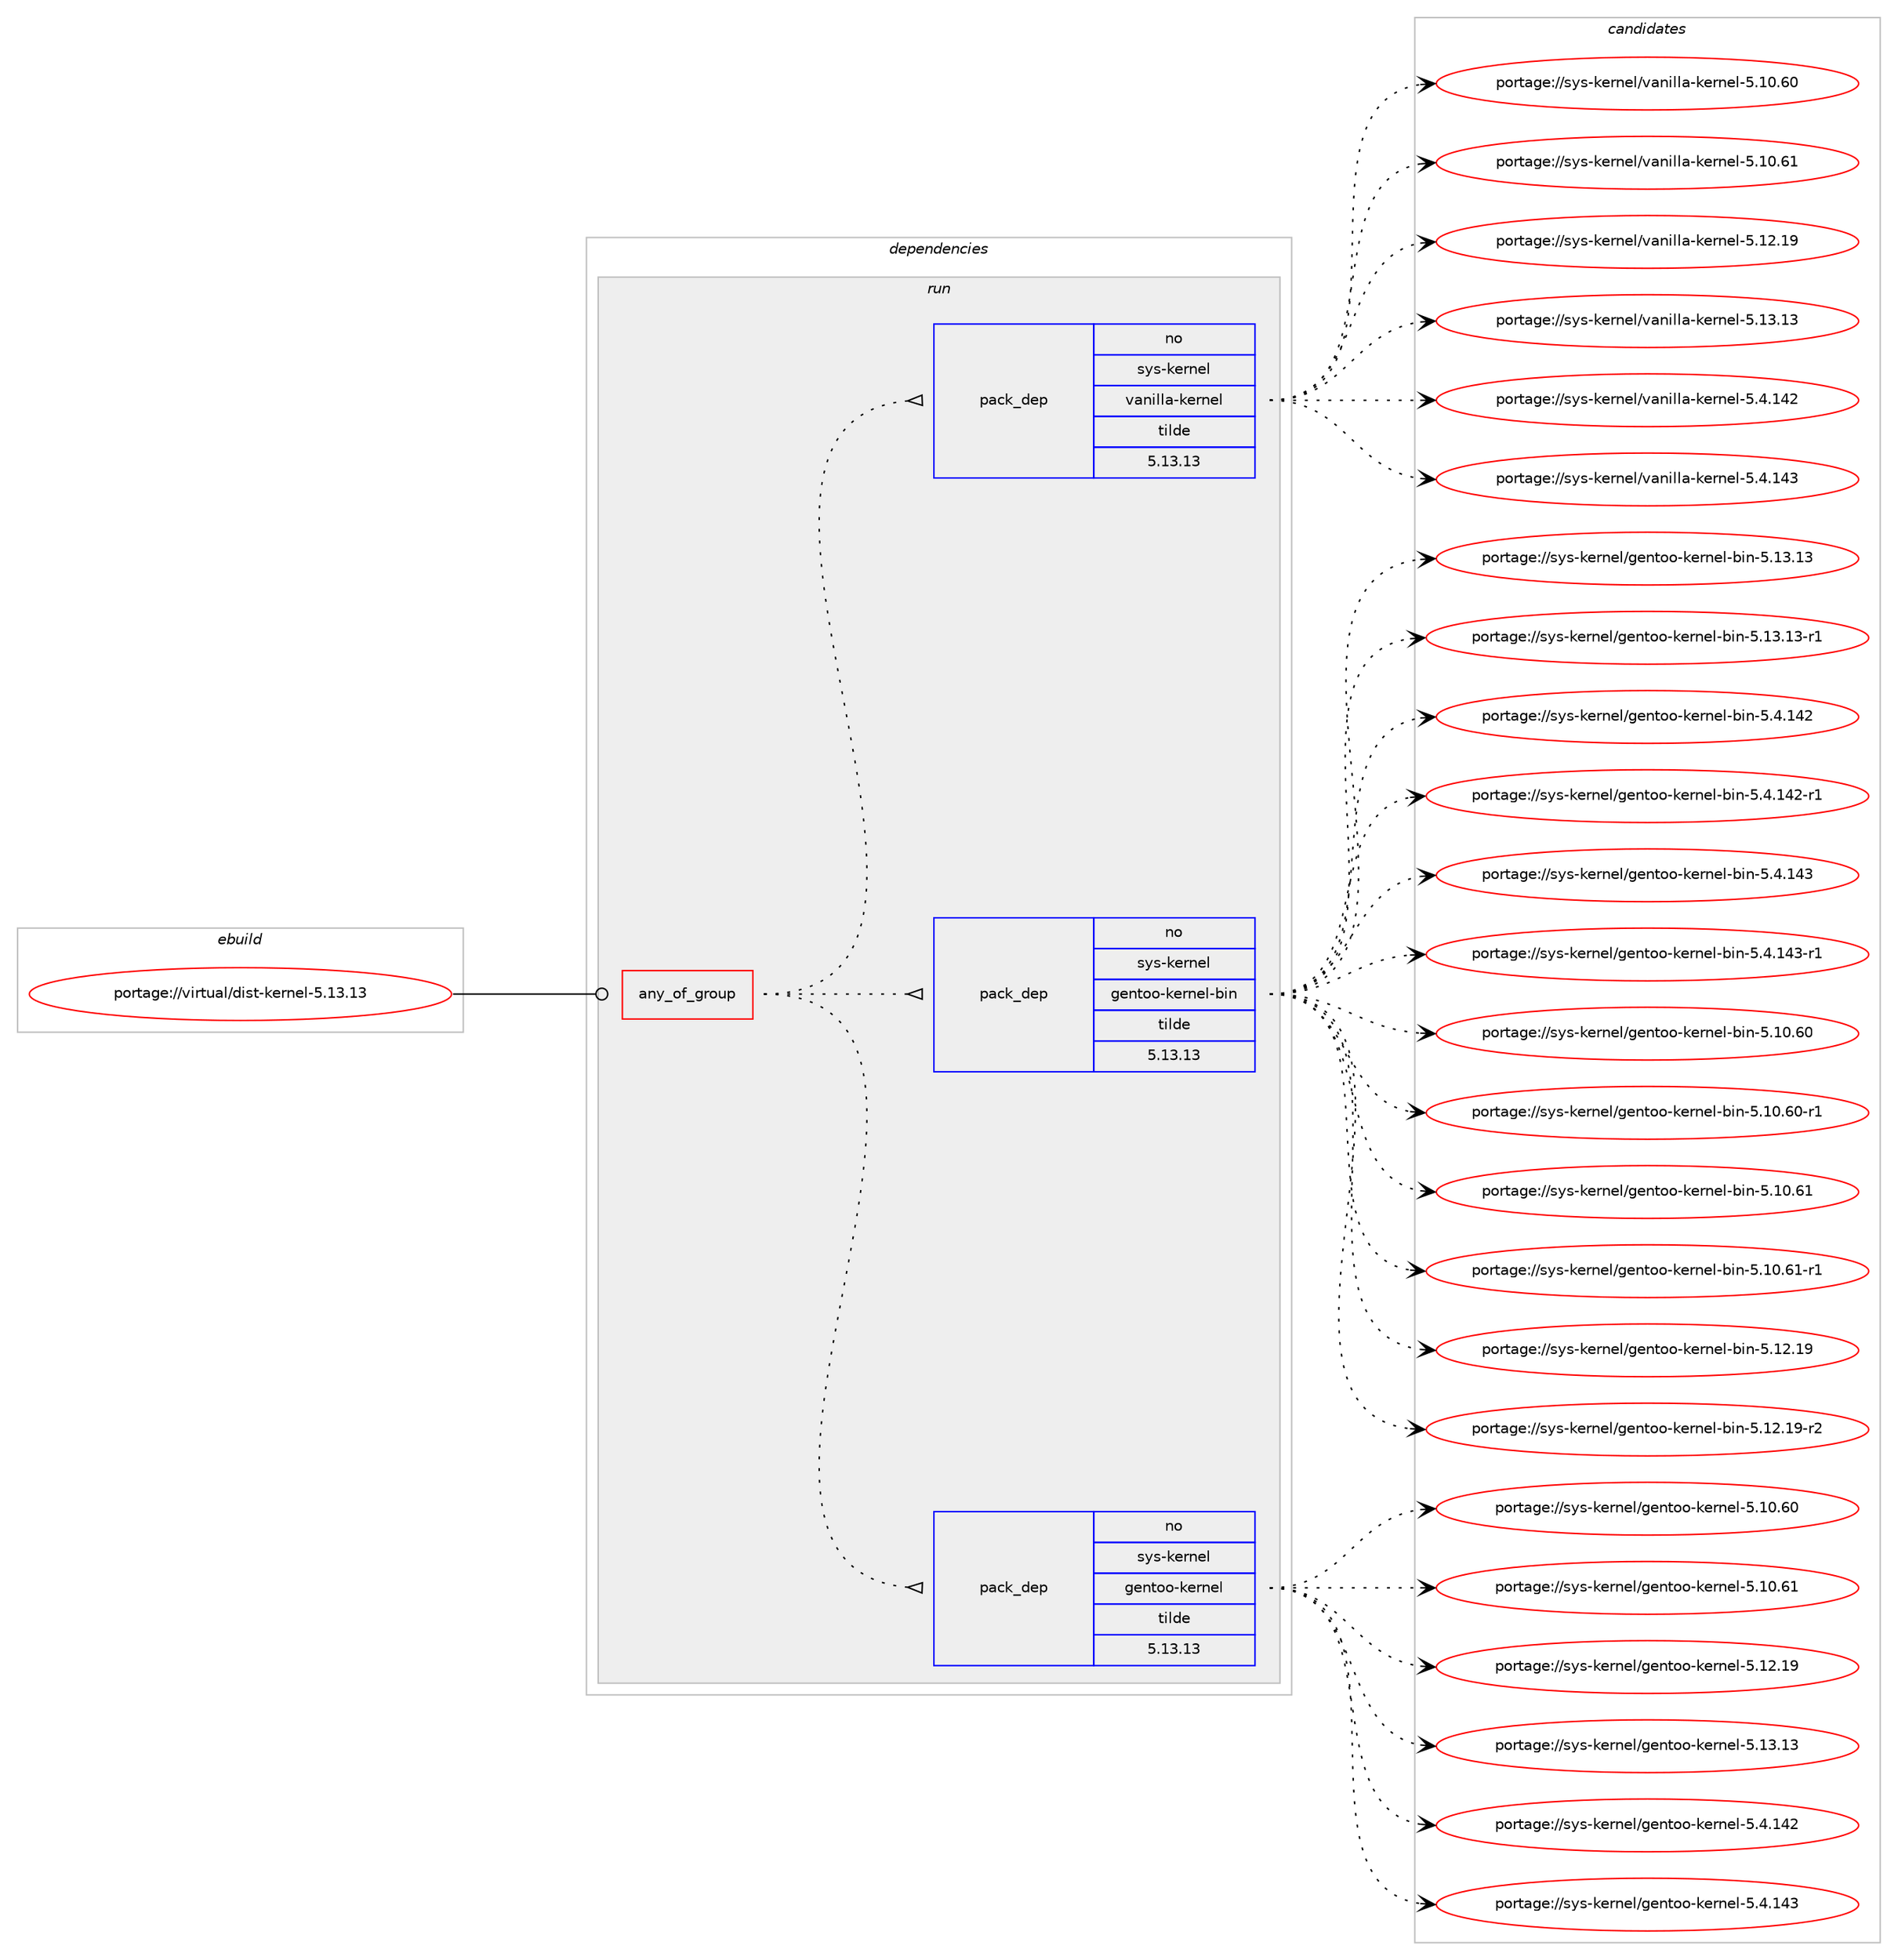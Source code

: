 digraph prolog {

# *************
# Graph options
# *************

newrank=true;
concentrate=true;
compound=true;
graph [rankdir=LR,fontname=Helvetica,fontsize=10,ranksep=1.5];#, ranksep=2.5, nodesep=0.2];
edge  [arrowhead=vee];
node  [fontname=Helvetica,fontsize=10];

# **********
# The ebuild
# **********

subgraph cluster_leftcol {
color=gray;
rank=same;
label=<<i>ebuild</i>>;
id [label="portage://virtual/dist-kernel-5.13.13", color=red, width=4, href="../virtual/dist-kernel-5.13.13.svg"];
}

# ****************
# The dependencies
# ****************

subgraph cluster_midcol {
color=gray;
label=<<i>dependencies</i>>;
subgraph cluster_compile {
fillcolor="#eeeeee";
style=filled;
label=<<i>compile</i>>;
}
subgraph cluster_compileandrun {
fillcolor="#eeeeee";
style=filled;
label=<<i>compile and run</i>>;
}
subgraph cluster_run {
fillcolor="#eeeeee";
style=filled;
label=<<i>run</i>>;
subgraph any19 {
dependency721 [label=<<TABLE BORDER="0" CELLBORDER="1" CELLSPACING="0" CELLPADDING="4"><TR><TD CELLPADDING="10">any_of_group</TD></TR></TABLE>>, shape=none, color=red];subgraph pack313 {
dependency722 [label=<<TABLE BORDER="0" CELLBORDER="1" CELLSPACING="0" CELLPADDING="4" WIDTH="220"><TR><TD ROWSPAN="6" CELLPADDING="30">pack_dep</TD></TR><TR><TD WIDTH="110">no</TD></TR><TR><TD>sys-kernel</TD></TR><TR><TD>gentoo-kernel</TD></TR><TR><TD>tilde</TD></TR><TR><TD>5.13.13</TD></TR></TABLE>>, shape=none, color=blue];
}
dependency721:e -> dependency722:w [weight=20,style="dotted",arrowhead="oinv"];
subgraph pack314 {
dependency723 [label=<<TABLE BORDER="0" CELLBORDER="1" CELLSPACING="0" CELLPADDING="4" WIDTH="220"><TR><TD ROWSPAN="6" CELLPADDING="30">pack_dep</TD></TR><TR><TD WIDTH="110">no</TD></TR><TR><TD>sys-kernel</TD></TR><TR><TD>gentoo-kernel-bin</TD></TR><TR><TD>tilde</TD></TR><TR><TD>5.13.13</TD></TR></TABLE>>, shape=none, color=blue];
}
dependency721:e -> dependency723:w [weight=20,style="dotted",arrowhead="oinv"];
subgraph pack315 {
dependency724 [label=<<TABLE BORDER="0" CELLBORDER="1" CELLSPACING="0" CELLPADDING="4" WIDTH="220"><TR><TD ROWSPAN="6" CELLPADDING="30">pack_dep</TD></TR><TR><TD WIDTH="110">no</TD></TR><TR><TD>sys-kernel</TD></TR><TR><TD>vanilla-kernel</TD></TR><TR><TD>tilde</TD></TR><TR><TD>5.13.13</TD></TR></TABLE>>, shape=none, color=blue];
}
dependency721:e -> dependency724:w [weight=20,style="dotted",arrowhead="oinv"];
}
id:e -> dependency721:w [weight=20,style="solid",arrowhead="odot"];
}
}

# **************
# The candidates
# **************

subgraph cluster_choices {
rank=same;
color=gray;
label=<<i>candidates</i>>;

subgraph choice313 {
color=black;
nodesep=1;
choice1151211154510710111411010110847103101110116111111451071011141101011084553464948465448 [label="portage://sys-kernel/gentoo-kernel-5.10.60", color=red, width=4,href="../sys-kernel/gentoo-kernel-5.10.60.svg"];
choice1151211154510710111411010110847103101110116111111451071011141101011084553464948465449 [label="portage://sys-kernel/gentoo-kernel-5.10.61", color=red, width=4,href="../sys-kernel/gentoo-kernel-5.10.61.svg"];
choice1151211154510710111411010110847103101110116111111451071011141101011084553464950464957 [label="portage://sys-kernel/gentoo-kernel-5.12.19", color=red, width=4,href="../sys-kernel/gentoo-kernel-5.12.19.svg"];
choice1151211154510710111411010110847103101110116111111451071011141101011084553464951464951 [label="portage://sys-kernel/gentoo-kernel-5.13.13", color=red, width=4,href="../sys-kernel/gentoo-kernel-5.13.13.svg"];
choice1151211154510710111411010110847103101110116111111451071011141101011084553465246495250 [label="portage://sys-kernel/gentoo-kernel-5.4.142", color=red, width=4,href="../sys-kernel/gentoo-kernel-5.4.142.svg"];
choice1151211154510710111411010110847103101110116111111451071011141101011084553465246495251 [label="portage://sys-kernel/gentoo-kernel-5.4.143", color=red, width=4,href="../sys-kernel/gentoo-kernel-5.4.143.svg"];
dependency722:e -> choice1151211154510710111411010110847103101110116111111451071011141101011084553464948465448:w [style=dotted,weight="100"];
dependency722:e -> choice1151211154510710111411010110847103101110116111111451071011141101011084553464948465449:w [style=dotted,weight="100"];
dependency722:e -> choice1151211154510710111411010110847103101110116111111451071011141101011084553464950464957:w [style=dotted,weight="100"];
dependency722:e -> choice1151211154510710111411010110847103101110116111111451071011141101011084553464951464951:w [style=dotted,weight="100"];
dependency722:e -> choice1151211154510710111411010110847103101110116111111451071011141101011084553465246495250:w [style=dotted,weight="100"];
dependency722:e -> choice1151211154510710111411010110847103101110116111111451071011141101011084553465246495251:w [style=dotted,weight="100"];
}
subgraph choice314 {
color=black;
nodesep=1;
choice11512111545107101114110101108471031011101161111114510710111411010110845981051104553464948465448 [label="portage://sys-kernel/gentoo-kernel-bin-5.10.60", color=red, width=4,href="../sys-kernel/gentoo-kernel-bin-5.10.60.svg"];
choice115121115451071011141101011084710310111011611111145107101114110101108459810511045534649484654484511449 [label="portage://sys-kernel/gentoo-kernel-bin-5.10.60-r1", color=red, width=4,href="../sys-kernel/gentoo-kernel-bin-5.10.60-r1.svg"];
choice11512111545107101114110101108471031011101161111114510710111411010110845981051104553464948465449 [label="portage://sys-kernel/gentoo-kernel-bin-5.10.61", color=red, width=4,href="../sys-kernel/gentoo-kernel-bin-5.10.61.svg"];
choice115121115451071011141101011084710310111011611111145107101114110101108459810511045534649484654494511449 [label="portage://sys-kernel/gentoo-kernel-bin-5.10.61-r1", color=red, width=4,href="../sys-kernel/gentoo-kernel-bin-5.10.61-r1.svg"];
choice11512111545107101114110101108471031011101161111114510710111411010110845981051104553464950464957 [label="portage://sys-kernel/gentoo-kernel-bin-5.12.19", color=red, width=4,href="../sys-kernel/gentoo-kernel-bin-5.12.19.svg"];
choice115121115451071011141101011084710310111011611111145107101114110101108459810511045534649504649574511450 [label="portage://sys-kernel/gentoo-kernel-bin-5.12.19-r2", color=red, width=4,href="../sys-kernel/gentoo-kernel-bin-5.12.19-r2.svg"];
choice11512111545107101114110101108471031011101161111114510710111411010110845981051104553464951464951 [label="portage://sys-kernel/gentoo-kernel-bin-5.13.13", color=red, width=4,href="../sys-kernel/gentoo-kernel-bin-5.13.13.svg"];
choice115121115451071011141101011084710310111011611111145107101114110101108459810511045534649514649514511449 [label="portage://sys-kernel/gentoo-kernel-bin-5.13.13-r1", color=red, width=4,href="../sys-kernel/gentoo-kernel-bin-5.13.13-r1.svg"];
choice11512111545107101114110101108471031011101161111114510710111411010110845981051104553465246495250 [label="portage://sys-kernel/gentoo-kernel-bin-5.4.142", color=red, width=4,href="../sys-kernel/gentoo-kernel-bin-5.4.142.svg"];
choice115121115451071011141101011084710310111011611111145107101114110101108459810511045534652464952504511449 [label="portage://sys-kernel/gentoo-kernel-bin-5.4.142-r1", color=red, width=4,href="../sys-kernel/gentoo-kernel-bin-5.4.142-r1.svg"];
choice11512111545107101114110101108471031011101161111114510710111411010110845981051104553465246495251 [label="portage://sys-kernel/gentoo-kernel-bin-5.4.143", color=red, width=4,href="../sys-kernel/gentoo-kernel-bin-5.4.143.svg"];
choice115121115451071011141101011084710310111011611111145107101114110101108459810511045534652464952514511449 [label="portage://sys-kernel/gentoo-kernel-bin-5.4.143-r1", color=red, width=4,href="../sys-kernel/gentoo-kernel-bin-5.4.143-r1.svg"];
dependency723:e -> choice11512111545107101114110101108471031011101161111114510710111411010110845981051104553464948465448:w [style=dotted,weight="100"];
dependency723:e -> choice115121115451071011141101011084710310111011611111145107101114110101108459810511045534649484654484511449:w [style=dotted,weight="100"];
dependency723:e -> choice11512111545107101114110101108471031011101161111114510710111411010110845981051104553464948465449:w [style=dotted,weight="100"];
dependency723:e -> choice115121115451071011141101011084710310111011611111145107101114110101108459810511045534649484654494511449:w [style=dotted,weight="100"];
dependency723:e -> choice11512111545107101114110101108471031011101161111114510710111411010110845981051104553464950464957:w [style=dotted,weight="100"];
dependency723:e -> choice115121115451071011141101011084710310111011611111145107101114110101108459810511045534649504649574511450:w [style=dotted,weight="100"];
dependency723:e -> choice11512111545107101114110101108471031011101161111114510710111411010110845981051104553464951464951:w [style=dotted,weight="100"];
dependency723:e -> choice115121115451071011141101011084710310111011611111145107101114110101108459810511045534649514649514511449:w [style=dotted,weight="100"];
dependency723:e -> choice11512111545107101114110101108471031011101161111114510710111411010110845981051104553465246495250:w [style=dotted,weight="100"];
dependency723:e -> choice115121115451071011141101011084710310111011611111145107101114110101108459810511045534652464952504511449:w [style=dotted,weight="100"];
dependency723:e -> choice11512111545107101114110101108471031011101161111114510710111411010110845981051104553465246495251:w [style=dotted,weight="100"];
dependency723:e -> choice115121115451071011141101011084710310111011611111145107101114110101108459810511045534652464952514511449:w [style=dotted,weight="100"];
}
subgraph choice315 {
color=black;
nodesep=1;
choice11512111545107101114110101108471189711010510810897451071011141101011084553464948465448 [label="portage://sys-kernel/vanilla-kernel-5.10.60", color=red, width=4,href="../sys-kernel/vanilla-kernel-5.10.60.svg"];
choice11512111545107101114110101108471189711010510810897451071011141101011084553464948465449 [label="portage://sys-kernel/vanilla-kernel-5.10.61", color=red, width=4,href="../sys-kernel/vanilla-kernel-5.10.61.svg"];
choice11512111545107101114110101108471189711010510810897451071011141101011084553464950464957 [label="portage://sys-kernel/vanilla-kernel-5.12.19", color=red, width=4,href="../sys-kernel/vanilla-kernel-5.12.19.svg"];
choice11512111545107101114110101108471189711010510810897451071011141101011084553464951464951 [label="portage://sys-kernel/vanilla-kernel-5.13.13", color=red, width=4,href="../sys-kernel/vanilla-kernel-5.13.13.svg"];
choice11512111545107101114110101108471189711010510810897451071011141101011084553465246495250 [label="portage://sys-kernel/vanilla-kernel-5.4.142", color=red, width=4,href="../sys-kernel/vanilla-kernel-5.4.142.svg"];
choice11512111545107101114110101108471189711010510810897451071011141101011084553465246495251 [label="portage://sys-kernel/vanilla-kernel-5.4.143", color=red, width=4,href="../sys-kernel/vanilla-kernel-5.4.143.svg"];
dependency724:e -> choice11512111545107101114110101108471189711010510810897451071011141101011084553464948465448:w [style=dotted,weight="100"];
dependency724:e -> choice11512111545107101114110101108471189711010510810897451071011141101011084553464948465449:w [style=dotted,weight="100"];
dependency724:e -> choice11512111545107101114110101108471189711010510810897451071011141101011084553464950464957:w [style=dotted,weight="100"];
dependency724:e -> choice11512111545107101114110101108471189711010510810897451071011141101011084553464951464951:w [style=dotted,weight="100"];
dependency724:e -> choice11512111545107101114110101108471189711010510810897451071011141101011084553465246495250:w [style=dotted,weight="100"];
dependency724:e -> choice11512111545107101114110101108471189711010510810897451071011141101011084553465246495251:w [style=dotted,weight="100"];
}
}

}
